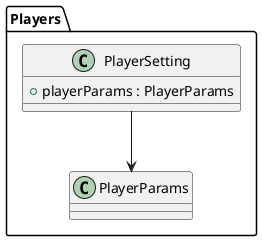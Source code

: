 @startuml
namespace Players{
class PlayerSetting {
    + playerParams : PlayerParams
}
PlayerSetting --> PlayerParams
}
@enduml

